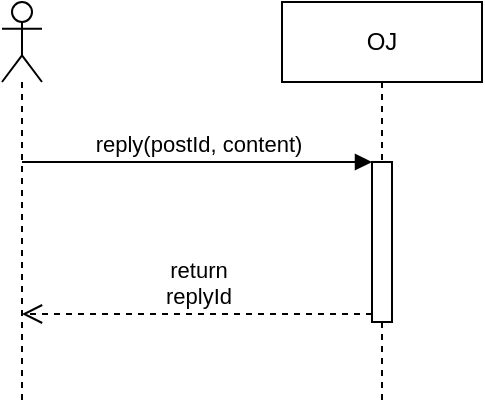 <mxfile>
    <diagram id="GgQlEEgHv_GpSGBur6EE" name="第 1 页">
        <mxGraphModel dx="781" dy="533" grid="1" gridSize="10" guides="1" tooltips="1" connect="1" arrows="1" fold="1" page="1" pageScale="1" pageWidth="827" pageHeight="1169" math="0" shadow="0">
            <root>
                <mxCell id="0"/>
                <mxCell id="1" parent="0"/>
                <mxCell id="2" value="" style="shape=umlLifeline;participant=umlActor;perimeter=lifelinePerimeter;whiteSpace=wrap;html=1;container=1;collapsible=0;recursiveResize=0;verticalAlign=top;spacingTop=36;outlineConnect=0;" vertex="1" parent="1">
                    <mxGeometry x="210" y="160" width="20" height="200" as="geometry"/>
                </mxCell>
                <mxCell id="3" value="OJ" style="shape=umlLifeline;perimeter=lifelinePerimeter;whiteSpace=wrap;html=1;container=1;collapsible=0;recursiveResize=0;outlineConnect=0;" vertex="1" parent="1">
                    <mxGeometry x="350" y="160" width="100" height="200" as="geometry"/>
                </mxCell>
                <mxCell id="4" value="" style="html=1;points=[];perimeter=orthogonalPerimeter;" vertex="1" parent="3">
                    <mxGeometry x="45" y="80" width="10" height="80" as="geometry"/>
                </mxCell>
                <mxCell id="5" value="reply(postId, content)" style="html=1;verticalAlign=bottom;endArrow=block;entryX=0;entryY=0;" edge="1" parent="1" source="2" target="4">
                    <mxGeometry x="-0.0" relative="1" as="geometry">
                        <mxPoint x="325" y="240" as="sourcePoint"/>
                        <mxPoint as="offset"/>
                    </mxGeometry>
                </mxCell>
                <mxCell id="6" value="return&lt;br&gt;replyId" style="html=1;verticalAlign=bottom;endArrow=open;dashed=1;endSize=8;exitX=0;exitY=0.95;" edge="1" parent="1" source="4" target="2">
                    <mxGeometry relative="1" as="geometry">
                        <mxPoint x="325" y="316" as="targetPoint"/>
                    </mxGeometry>
                </mxCell>
            </root>
        </mxGraphModel>
    </diagram>
</mxfile>